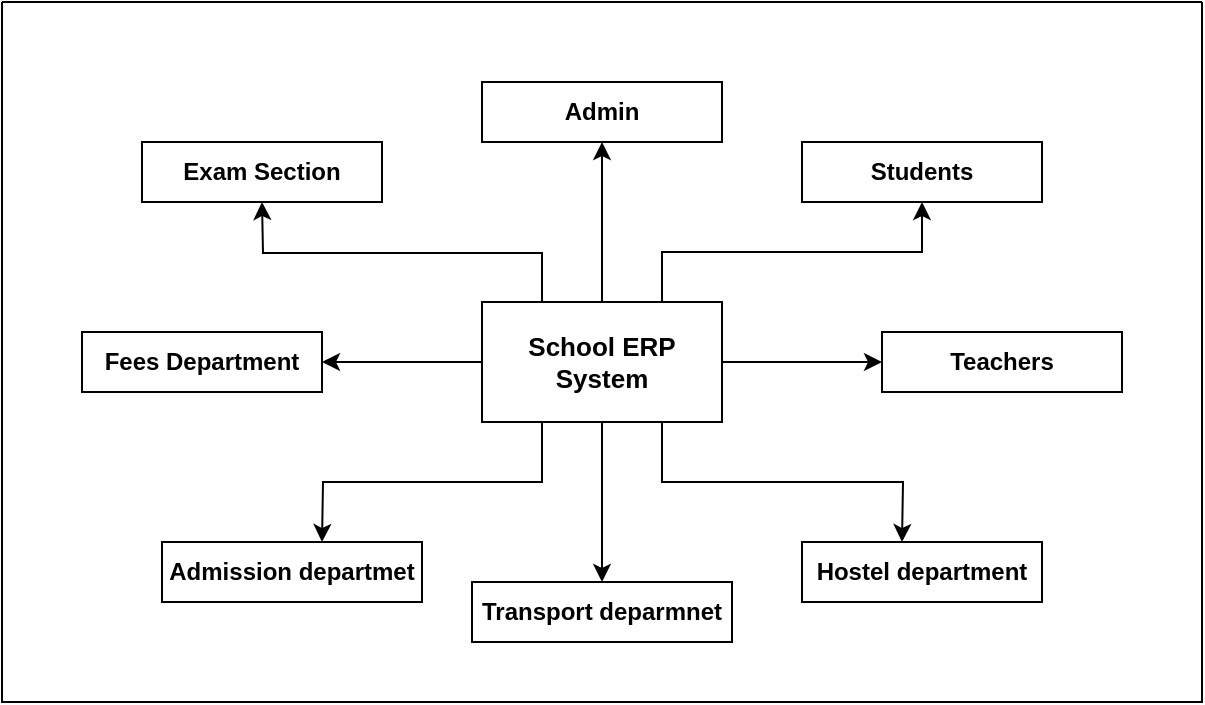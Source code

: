 <mxfile version="22.1.21" type="device">
  <diagram name="Page-1" id="QADND8AO5TsqgUgaaTDw">
    <mxGraphModel dx="875" dy="558" grid="1" gridSize="10" guides="1" tooltips="1" connect="1" arrows="1" fold="1" page="0" pageScale="1" pageWidth="850" pageHeight="1100" math="0" shadow="0">
      <root>
        <mxCell id="0" />
        <mxCell id="1" parent="0" />
        <mxCell id="FJvChSFn0urWOvBvZW-5-3" value="" style="edgeStyle=orthogonalEdgeStyle;rounded=0;orthogonalLoop=1;jettySize=auto;html=1;" edge="1" parent="1" source="FJvChSFn0urWOvBvZW-5-1" target="FJvChSFn0urWOvBvZW-5-2">
          <mxGeometry relative="1" as="geometry" />
        </mxCell>
        <mxCell id="FJvChSFn0urWOvBvZW-5-5" value="" style="edgeStyle=orthogonalEdgeStyle;rounded=0;orthogonalLoop=1;jettySize=auto;html=1;" edge="1" parent="1" source="FJvChSFn0urWOvBvZW-5-1" target="FJvChSFn0urWOvBvZW-5-4">
          <mxGeometry relative="1" as="geometry" />
        </mxCell>
        <mxCell id="FJvChSFn0urWOvBvZW-5-9" value="" style="edgeStyle=orthogonalEdgeStyle;rounded=0;orthogonalLoop=1;jettySize=auto;html=1;" edge="1" parent="1" source="FJvChSFn0urWOvBvZW-5-1" target="FJvChSFn0urWOvBvZW-5-8">
          <mxGeometry relative="1" as="geometry" />
        </mxCell>
        <mxCell id="FJvChSFn0urWOvBvZW-5-13" value="" style="edgeStyle=orthogonalEdgeStyle;rounded=0;orthogonalLoop=1;jettySize=auto;html=1;" edge="1" parent="1" source="FJvChSFn0urWOvBvZW-5-1" target="FJvChSFn0urWOvBvZW-5-12">
          <mxGeometry relative="1" as="geometry" />
        </mxCell>
        <mxCell id="FJvChSFn0urWOvBvZW-5-1" value="&lt;b&gt;&lt;font style=&quot;font-size: 13px;&quot;&gt;School ERP System&lt;/font&gt;&lt;/b&gt;" style="rounded=0;whiteSpace=wrap;html=1;" vertex="1" parent="1">
          <mxGeometry x="360" y="320" width="120" height="60" as="geometry" />
        </mxCell>
        <mxCell id="FJvChSFn0urWOvBvZW-5-2" value="&lt;b&gt;Admin&lt;/b&gt;" style="whiteSpace=wrap;html=1;rounded=0;" vertex="1" parent="1">
          <mxGeometry x="360" y="210" width="120" height="30" as="geometry" />
        </mxCell>
        <mxCell id="FJvChSFn0urWOvBvZW-5-4" value="&lt;b&gt;Teachers&lt;/b&gt;" style="whiteSpace=wrap;html=1;rounded=0;" vertex="1" parent="1">
          <mxGeometry x="560" y="335" width="120" height="30" as="geometry" />
        </mxCell>
        <mxCell id="FJvChSFn0urWOvBvZW-5-6" value="" style="edgeStyle=orthogonalEdgeStyle;rounded=0;orthogonalLoop=1;jettySize=auto;html=1;exitX=0.75;exitY=0;exitDx=0;exitDy=0;entryX=0.5;entryY=1;entryDx=0;entryDy=0;" edge="1" parent="1" source="FJvChSFn0urWOvBvZW-5-1" target="FJvChSFn0urWOvBvZW-5-7">
          <mxGeometry relative="1" as="geometry">
            <mxPoint x="490" y="360" as="sourcePoint" />
            <mxPoint x="540" y="280" as="targetPoint" />
          </mxGeometry>
        </mxCell>
        <mxCell id="FJvChSFn0urWOvBvZW-5-7" value="&lt;b&gt;Students&lt;/b&gt;" style="whiteSpace=wrap;html=1;rounded=0;" vertex="1" parent="1">
          <mxGeometry x="520" y="240" width="120" height="30" as="geometry" />
        </mxCell>
        <mxCell id="FJvChSFn0urWOvBvZW-5-8" value="&lt;b&gt;Transport deparmnet&lt;/b&gt;" style="whiteSpace=wrap;html=1;rounded=0;" vertex="1" parent="1">
          <mxGeometry x="355" y="460" width="130" height="30" as="geometry" />
        </mxCell>
        <mxCell id="FJvChSFn0urWOvBvZW-5-12" value="&lt;b&gt;Fees Department&lt;/b&gt;" style="whiteSpace=wrap;html=1;rounded=0;" vertex="1" parent="1">
          <mxGeometry x="160" y="335" width="120" height="30" as="geometry" />
        </mxCell>
        <mxCell id="FJvChSFn0urWOvBvZW-5-14" value="" style="edgeStyle=orthogonalEdgeStyle;rounded=0;orthogonalLoop=1;jettySize=auto;html=1;exitX=0.75;exitY=1;exitDx=0;exitDy=0;" edge="1" parent="1" source="FJvChSFn0urWOvBvZW-5-1">
          <mxGeometry relative="1" as="geometry">
            <mxPoint x="490" y="360" as="sourcePoint" />
            <mxPoint x="570" y="440" as="targetPoint" />
          </mxGeometry>
        </mxCell>
        <mxCell id="FJvChSFn0urWOvBvZW-5-15" value="&lt;b&gt;Hostel department&lt;/b&gt;" style="whiteSpace=wrap;html=1;rounded=0;" vertex="1" parent="1">
          <mxGeometry x="520" y="440" width="120" height="30" as="geometry" />
        </mxCell>
        <mxCell id="FJvChSFn0urWOvBvZW-5-16" value="" style="edgeStyle=orthogonalEdgeStyle;rounded=0;orthogonalLoop=1;jettySize=auto;html=1;exitX=0.25;exitY=1;exitDx=0;exitDy=0;" edge="1" parent="1" source="FJvChSFn0urWOvBvZW-5-1">
          <mxGeometry relative="1" as="geometry">
            <mxPoint x="460" y="390" as="sourcePoint" />
            <mxPoint x="280" y="440" as="targetPoint" />
          </mxGeometry>
        </mxCell>
        <mxCell id="FJvChSFn0urWOvBvZW-5-17" value="" style="edgeStyle=orthogonalEdgeStyle;rounded=0;orthogonalLoop=1;jettySize=auto;html=1;exitX=0.25;exitY=0;exitDx=0;exitDy=0;" edge="1" parent="1" source="FJvChSFn0urWOvBvZW-5-1">
          <mxGeometry relative="1" as="geometry">
            <mxPoint x="400" y="390" as="sourcePoint" />
            <mxPoint x="250" y="270" as="targetPoint" />
          </mxGeometry>
        </mxCell>
        <mxCell id="FJvChSFn0urWOvBvZW-5-18" value="&lt;b&gt;Admission departmet&lt;/b&gt;" style="whiteSpace=wrap;html=1;rounded=0;" vertex="1" parent="1">
          <mxGeometry x="200" y="440" width="130" height="30" as="geometry" />
        </mxCell>
        <mxCell id="FJvChSFn0urWOvBvZW-5-19" value="&lt;b&gt;Exam Section&lt;/b&gt;" style="whiteSpace=wrap;html=1;rounded=0;" vertex="1" parent="1">
          <mxGeometry x="190" y="240" width="120" height="30" as="geometry" />
        </mxCell>
        <mxCell id="FJvChSFn0urWOvBvZW-5-21" value="" style="swimlane;startSize=0;" vertex="1" parent="1">
          <mxGeometry x="120" y="170" width="600" height="350" as="geometry" />
        </mxCell>
      </root>
    </mxGraphModel>
  </diagram>
</mxfile>
